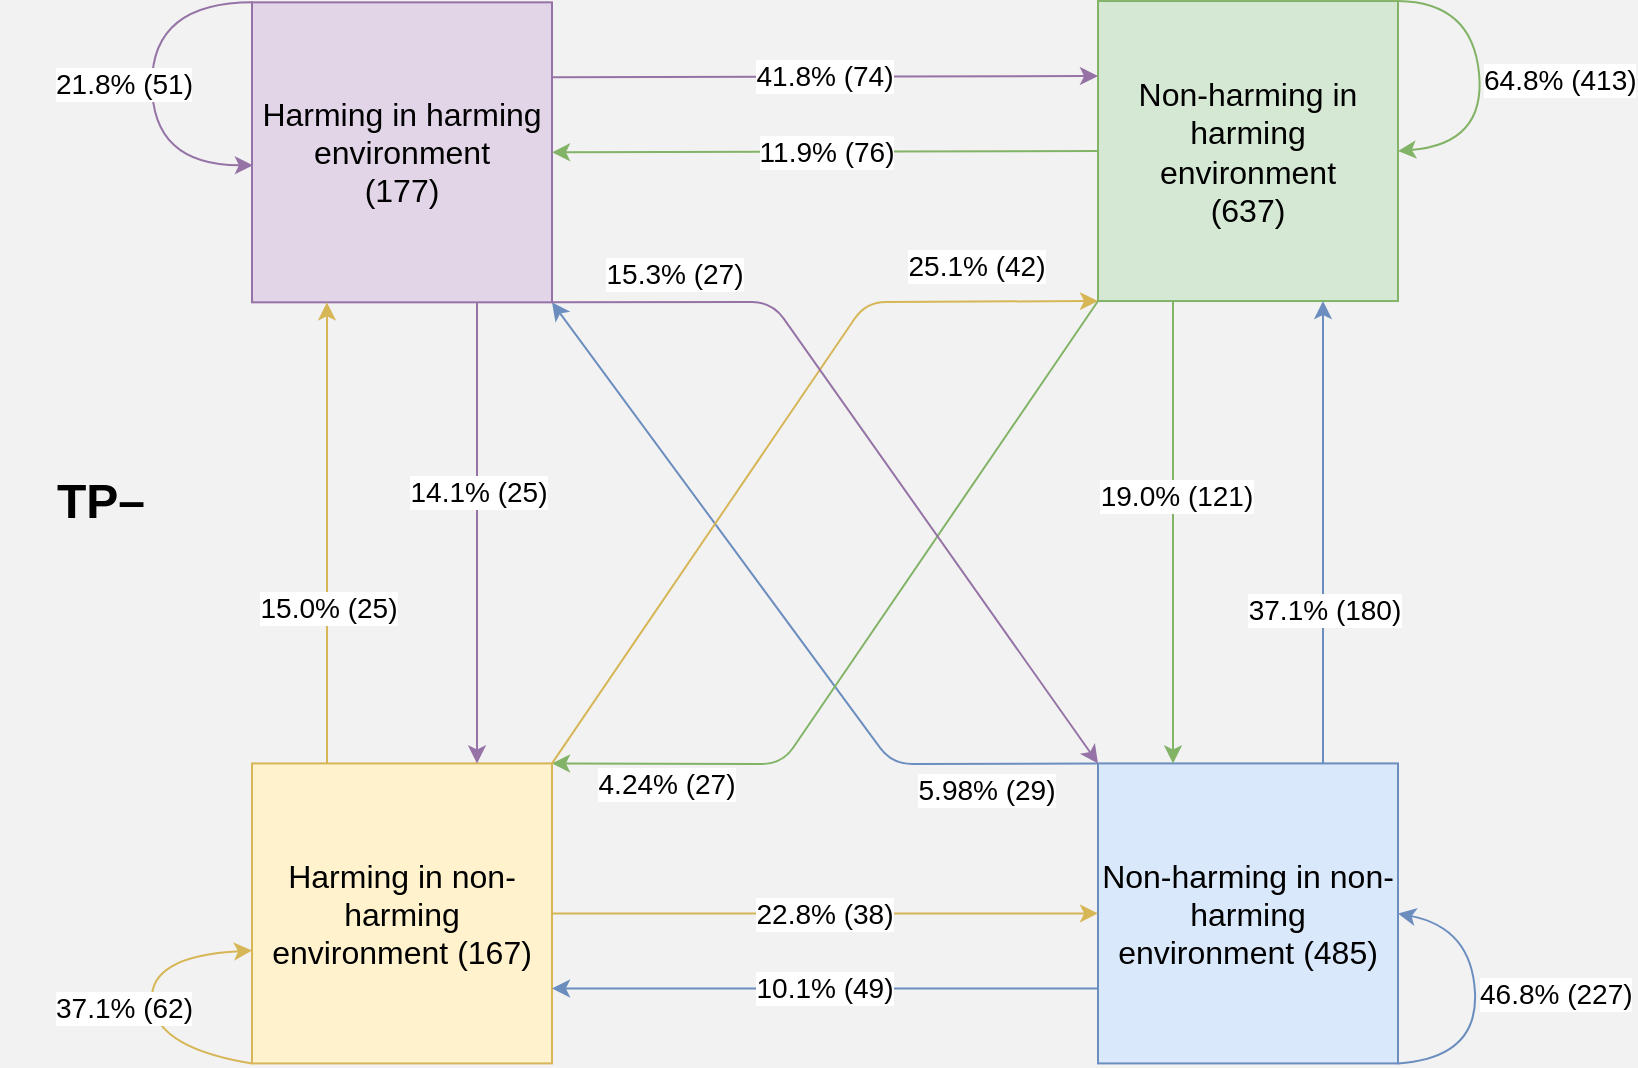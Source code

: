<mxfile version="20.8.3" type="device"><diagram id="mnQWSfPHZrlp0dDHfilx" name="Page-1"><mxGraphModel dx="1242" dy="676" grid="0" gridSize="10" guides="1" tooltips="1" connect="1" arrows="1" fold="1" page="1" pageScale="1" pageWidth="900" pageHeight="1600" background="#F2F2F2" math="0" shadow="0"><root><mxCell id="0"/><mxCell id="1" parent="0"/><mxCell id="OVDw2p8quSQXNzQPu-ti-1" value="&lt;font style=&quot;font-size: 16px;&quot;&gt;Harming in harming environment &lt;br&gt;(177)&lt;/font&gt;" style="whiteSpace=wrap;html=1;aspect=fixed;fillColor=#e1d5e7;strokeColor=#9673a6;" parent="1" vertex="1"><mxGeometry x="170" y="120.172" width="150" height="150" as="geometry"/></mxCell><mxCell id="OVDw2p8quSQXNzQPu-ti-3" value="&lt;font style=&quot;font-size: 16px;&quot;&gt;Non-harming in harming environment&lt;br&gt;(637)&lt;/font&gt;" style="whiteSpace=wrap;html=1;aspect=fixed;fillColor=#d5e8d4;strokeColor=#82b366;" parent="1" vertex="1"><mxGeometry x="593" y="119.52" width="150" height="150" as="geometry"/></mxCell><mxCell id="OVDw2p8quSQXNzQPu-ti-4" value="&lt;font style=&quot;font-size: 16px;&quot;&gt;Non-harming in non-harming environment (485)&lt;/font&gt;" style="whiteSpace=wrap;html=1;aspect=fixed;fillColor=#dae8fc;strokeColor=#6c8ebf;" parent="1" vertex="1"><mxGeometry x="593" y="500.71" width="150" height="150" as="geometry"/></mxCell><mxCell id="OVDw2p8quSQXNzQPu-ti-5" value="&lt;font style=&quot;font-size: 16px;&quot;&gt;Harming in non-harming environment (167)&lt;/font&gt;" style="whiteSpace=wrap;html=1;aspect=fixed;fillColor=#fff2cc;strokeColor=#d6b656;" parent="1" vertex="1"><mxGeometry x="170" y="500.711" width="150" height="150" as="geometry"/></mxCell><mxCell id="OVDw2p8quSQXNzQPu-ti-6" value="&lt;span style=&quot;font-size: 14px;&quot;&gt;22.8% (38)&lt;/span&gt;" style="endArrow=classic;html=1;rounded=0;exitX=1;exitY=0.5;exitDx=0;exitDy=0;entryX=0;entryY=0.5;entryDx=0;entryDy=0;fillColor=#fff2cc;strokeColor=#d6b656;" parent="1" source="OVDw2p8quSQXNzQPu-ti-5" target="OVDw2p8quSQXNzQPu-ti-4" edge="1"><mxGeometry width="50" height="50" relative="1" as="geometry"><mxPoint x="368.425" y="609.008" as="sourcePoint"/><mxPoint x="670.0" y="609.436" as="targetPoint"/></mxGeometry></mxCell><mxCell id="OVDw2p8quSQXNzQPu-ti-8" value="&lt;font style=&quot;font-size: 14px;&quot;&gt;10.1% (49)&lt;/font&gt;" style="endArrow=classic;html=1;rounded=0;exitX=0;exitY=0.75;exitDx=0;exitDy=0;entryX=1;entryY=0.75;entryDx=0;entryDy=0;fillColor=#dae8fc;strokeColor=#6c8ebf;" parent="1" source="OVDw2p8quSQXNzQPu-ti-4" target="OVDw2p8quSQXNzQPu-ti-5" edge="1"><mxGeometry x="0.003" width="50" height="50" relative="1" as="geometry"><mxPoint x="502.609" y="527.892" as="sourcePoint"/><mxPoint x="589.565" y="425.962" as="targetPoint"/><mxPoint as="offset"/></mxGeometry></mxCell><mxCell id="OVDw2p8quSQXNzQPu-ti-11" value="&lt;font style=&quot;font-size: 14px;&quot;&gt;41.8% (74)&lt;/font&gt;" style="endArrow=classic;html=1;rounded=0;exitX=1;exitY=0.25;exitDx=0;exitDy=0;entryX=0;entryY=0.25;entryDx=0;entryDy=0;fillColor=#e1d5e7;strokeColor=#9673a6;" parent="1" source="OVDw2p8quSQXNzQPu-ti-1" target="OVDw2p8quSQXNzQPu-ti-3" edge="1"><mxGeometry x="-0.003" width="50" height="50" relative="1" as="geometry"><mxPoint x="367.435" y="200.96" as="sourcePoint"/><mxPoint x="670.0" y="200.357" as="targetPoint"/><mxPoint as="offset"/></mxGeometry></mxCell><mxCell id="OVDw2p8quSQXNzQPu-ti-13" value="&lt;font style=&quot;font-size: 14px;&quot;&gt;11.9% (76)&lt;/font&gt;" style="endArrow=classic;html=1;rounded=0;exitX=0;exitY=0.5;exitDx=0;exitDy=0;entryX=1;entryY=0.5;entryDx=0;entryDy=0;fillColor=#d5e8d4;strokeColor=#82b366;" parent="1" source="OVDw2p8quSQXNzQPu-ti-3" target="OVDw2p8quSQXNzQPu-ti-1" edge="1"><mxGeometry x="-0.003" width="50" height="50" relative="1" as="geometry"><mxPoint x="659.13" y="267.483" as="sourcePoint"/><mxPoint x="371.575" y="270.539" as="targetPoint"/><mxPoint as="offset"/></mxGeometry></mxCell><mxCell id="OVDw2p8quSQXNzQPu-ti-15" value="&lt;font style=&quot;font-size: 14px;&quot;&gt;15.0% (25)&lt;/font&gt;" style="endArrow=classic;html=1;rounded=0;exitX=0.25;exitY=0;exitDx=0;exitDy=0;entryX=0.25;entryY=1;entryDx=0;entryDy=0;fillColor=#fff2cc;strokeColor=#d6b656;" parent="1" source="OVDw2p8quSQXNzQPu-ti-5" target="OVDw2p8quSQXNzQPu-ti-1" edge="1"><mxGeometry x="-0.326" width="50" height="50" relative="1" as="geometry"><mxPoint x="502.609" y="527.892" as="sourcePoint"/><mxPoint x="241.739" y="344.418" as="targetPoint"/><mxPoint as="offset"/></mxGeometry></mxCell><mxCell id="OVDw2p8quSQXNzQPu-ti-16" value="&lt;font style=&quot;font-size: 14px;&quot;&gt;37.1% (180)&lt;/font&gt;" style="endArrow=classic;html=1;rounded=0;exitX=0.75;exitY=0;exitDx=0;exitDy=0;entryX=0.75;entryY=1;entryDx=0;entryDy=0;fillColor=#dae8fc;strokeColor=#6c8ebf;" parent="1" source="OVDw2p8quSQXNzQPu-ti-4" target="OVDw2p8quSQXNzQPu-ti-3" edge="1"><mxGeometry x="-0.336" width="50" height="50" relative="1" as="geometry"><mxPoint x="815.652" y="527.892" as="sourcePoint"/><mxPoint x="815.652" y="364.804" as="targetPoint"/><mxPoint as="offset"/></mxGeometry></mxCell><mxCell id="OVDw2p8quSQXNzQPu-ti-17" value="&lt;span style=&quot;font-size: 14px;&quot;&gt;19.0% (121)&lt;/span&gt;" style="endArrow=classic;html=1;rounded=0;exitX=0.25;exitY=1;exitDx=0;exitDy=0;entryX=0.25;entryY=0;entryDx=0;entryDy=0;fillColor=#d5e8d4;strokeColor=#82b366;" parent="1" source="OVDw2p8quSQXNzQPu-ti-3" target="OVDw2p8quSQXNzQPu-ti-4" edge="1"><mxGeometry x="-0.157" y="1" width="50" height="50" relative="1" as="geometry"><mxPoint x="743.75" y="336.97" as="sourcePoint"/><mxPoint x="743.75" y="500.711" as="targetPoint"/><mxPoint as="offset"/></mxGeometry></mxCell><mxCell id="OVDw2p8quSQXNzQPu-ti-18" value="&lt;font style=&quot;font-size: 14px;&quot;&gt;14.1% (25)&lt;/font&gt;" style="endArrow=classic;html=1;rounded=0;entryX=0.75;entryY=0;entryDx=0;entryDy=0;fillColor=#e1d5e7;strokeColor=#9673a6;exitX=0.75;exitY=1;exitDx=0;exitDy=0;" parent="1" source="OVDw2p8quSQXNzQPu-ti-1" target="OVDw2p8quSQXNzQPu-ti-5" edge="1"><mxGeometry x="-0.179" width="50" height="50" relative="1" as="geometry"><mxPoint x="295" y="339" as="sourcePoint"/><mxPoint x="295.381" y="500.711" as="targetPoint"/><mxPoint as="offset"/></mxGeometry></mxCell><mxCell id="OVDw2p8quSQXNzQPu-ti-29" value="5.98% (29)" style="endArrow=classic;html=1;fontSize=14;entryX=1;entryY=1;entryDx=0;entryDy=0;fillColor=#dae8fc;strokeColor=#6c8ebf;rounded=1;fontColor=#000000;exitX=0;exitY=0;exitDx=0;exitDy=0;" parent="1" source="OVDw2p8quSQXNzQPu-ti-4" target="OVDw2p8quSQXNzQPu-ti-1" edge="1"><mxGeometry x="-0.712" y="13" width="50" height="50" relative="1" as="geometry"><mxPoint x="542" y="491" as="sourcePoint"/><mxPoint x="589.565" y="364.804" as="targetPoint"/><Array as="points"><mxPoint x="490" y="501"/></Array><mxPoint as="offset"/></mxGeometry></mxCell><mxCell id="OVDw2p8quSQXNzQPu-ti-32" value="4.24% (27)" style="endArrow=classic;html=1;fontSize=14;exitX=0;exitY=1;exitDx=0;exitDy=0;entryX=1;entryY=0;entryDx=0;entryDy=0;fillColor=#d5e8d4;strokeColor=#82b366;rounded=1;" parent="1" source="OVDw2p8quSQXNzQPu-ti-3" target="OVDw2p8quSQXNzQPu-ti-5" edge="1"><mxGeometry x="0.712" y="10" width="50" height="50" relative="1" as="geometry"><mxPoint x="502.609" y="466.734" as="sourcePoint"/><mxPoint x="589.565" y="364.804" as="targetPoint"/><Array as="points"><mxPoint x="435" y="501"/></Array><mxPoint as="offset"/></mxGeometry></mxCell><mxCell id="OVDw2p8quSQXNzQPu-ti-35" value="&lt;font style=&quot;font-size: 14px;&quot;&gt;37.1% (62)&lt;/font&gt;" style="curved=1;endArrow=classic;html=1;rounded=0;labelPosition=right;verticalLabelPosition=middle;align=left;verticalAlign=middle;entryX=0;entryY=0.624;entryDx=0;entryDy=0;entryPerimeter=0;exitX=0;exitY=1;exitDx=0;exitDy=0;fillColor=#fff2cc;strokeColor=#d6b656;" parent="1" source="OVDw2p8quSQXNzQPu-ti-5" target="OVDw2p8quSQXNzQPu-ti-5" edge="1"><mxGeometry x="-0.0" y="50" width="50" height="50" relative="1" as="geometry"><mxPoint x="172.5" y="741.265" as="sourcePoint"/><mxPoint x="172.174" y="669.778" as="targetPoint"/><Array as="points"><mxPoint x="122" y="643"/><mxPoint x="118" y="597"/></Array><mxPoint as="offset"/></mxGeometry></mxCell><mxCell id="OVDw2p8quSQXNzQPu-ti-37" value="&lt;font style=&quot;font-size: 14px;&quot;&gt;46.8% (227)&lt;/font&gt;" style="curved=1;endArrow=classic;html=1;rounded=0;labelPosition=right;verticalLabelPosition=middle;align=left;verticalAlign=middle;entryX=1;entryY=0.5;entryDx=0;entryDy=0;fillColor=#dae8fc;strokeColor=#6c8ebf;exitX=1;exitY=1;exitDx=0;exitDy=0;" parent="1" source="OVDw2p8quSQXNzQPu-ti-4" target="OVDw2p8quSQXNzQPu-ti-4" edge="1"><mxGeometry x="0.009" width="50" height="50" relative="1" as="geometry"><mxPoint x="870" y="717" as="sourcePoint"/><mxPoint x="869.565" y="636.019" as="targetPoint"/><Array as="points"><mxPoint x="783" y="648"/><mxPoint x="780" y="583"/></Array><mxPoint as="offset"/></mxGeometry></mxCell><mxCell id="OVDw2p8quSQXNzQPu-ti-38" value="25.1% (42)" style="endArrow=classic;html=1;fontSize=14;entryX=0;entryY=1;entryDx=0;entryDy=0;rounded=1;fillColor=#fff2cc;strokeColor=#d6b656;exitX=1;exitY=0;exitDx=0;exitDy=0;" parent="1" edge="1"><mxGeometry x="0.692" y="18" width="50" height="50" relative="1" as="geometry"><mxPoint x="320" y="500.711" as="sourcePoint"/><mxPoint x="593" y="269.52" as="targetPoint"/><Array as="points"><mxPoint x="477" y="270"/></Array><mxPoint as="offset"/></mxGeometry></mxCell><mxCell id="OVDw2p8quSQXNzQPu-ti-39" value="&lt;font style=&quot;font-size: 14px;&quot;&gt;64.8% (413)&lt;/font&gt;" style="curved=1;endArrow=classic;html=1;rounded=0;exitX=1;exitY=0;exitDx=0;exitDy=0;labelPosition=right;verticalLabelPosition=middle;align=left;verticalAlign=middle;fillColor=#d5e8d4;strokeColor=#82b366;entryX=1;entryY=0.5;entryDx=0;entryDy=0;" parent="1" source="OVDw2p8quSQXNzQPu-ti-3" target="OVDw2p8quSQXNzQPu-ti-3" edge="1"><mxGeometry width="50" height="50" relative="1" as="geometry"><mxPoint x="864.348" y="120.172" as="sourcePoint"/><mxPoint x="870" y="201.716" as="targetPoint"/><Array as="points"><mxPoint x="780" y="120"/><mxPoint x="787" y="191"/></Array><mxPoint as="offset"/></mxGeometry></mxCell><mxCell id="OVDw2p8quSQXNzQPu-ti-40" value="&lt;font style=&quot;font-size: 14px;&quot;&gt;21.8% (51)&lt;/font&gt;" style="curved=1;endArrow=classic;html=1;rounded=0;exitX=0;exitY=1;exitDx=0;exitDy=0;labelPosition=right;verticalLabelPosition=middle;align=left;verticalAlign=middle;entryX=0;entryY=0.667;entryDx=0;entryDy=0;entryPerimeter=0;fillColor=#e1d5e7;strokeColor=#9673a6;" parent="1" edge="1"><mxGeometry x="-0.005" y="-50" width="50" height="50" relative="1" as="geometry"><mxPoint x="170.435" y="120.172" as="sourcePoint"/><mxPoint x="170.435" y="201.635" as="targetPoint"/><Array as="points"><mxPoint x="120" y="120.172"/><mxPoint x="120" y="201.716"/></Array><mxPoint as="offset"/></mxGeometry></mxCell><mxCell id="OVDw2p8quSQXNzQPu-ti-41" value="15.3% (27)" style="endArrow=classic;html=1;fontSize=14;entryX=0;entryY=0;entryDx=0;entryDy=0;fillColor=#e1d5e7;strokeColor=#9673a6;exitX=1;exitY=1;exitDx=0;exitDy=0;rounded=1;" parent="1" source="OVDw2p8quSQXNzQPu-ti-1" target="OVDw2p8quSQXNzQPu-ti-4" edge="1"><mxGeometry x="-0.689" y="14" width="50" height="50" relative="1" as="geometry"><mxPoint x="380.87" y="364.804" as="sourcePoint"/><mxPoint x="589.565" y="364.804" as="targetPoint"/><Array as="points"><mxPoint x="430" y="270"/></Array><mxPoint as="offset"/></mxGeometry></mxCell><mxCell id="XNhStAEpGbIHlyteLH9z-1" value="TP–" style="text;strokeColor=none;fillColor=none;html=1;fontSize=24;fontStyle=1;verticalAlign=middle;align=center;" parent="1" vertex="1"><mxGeometry x="44" y="350" width="100" height="40" as="geometry"/></mxCell></root></mxGraphModel></diagram></mxfile>
